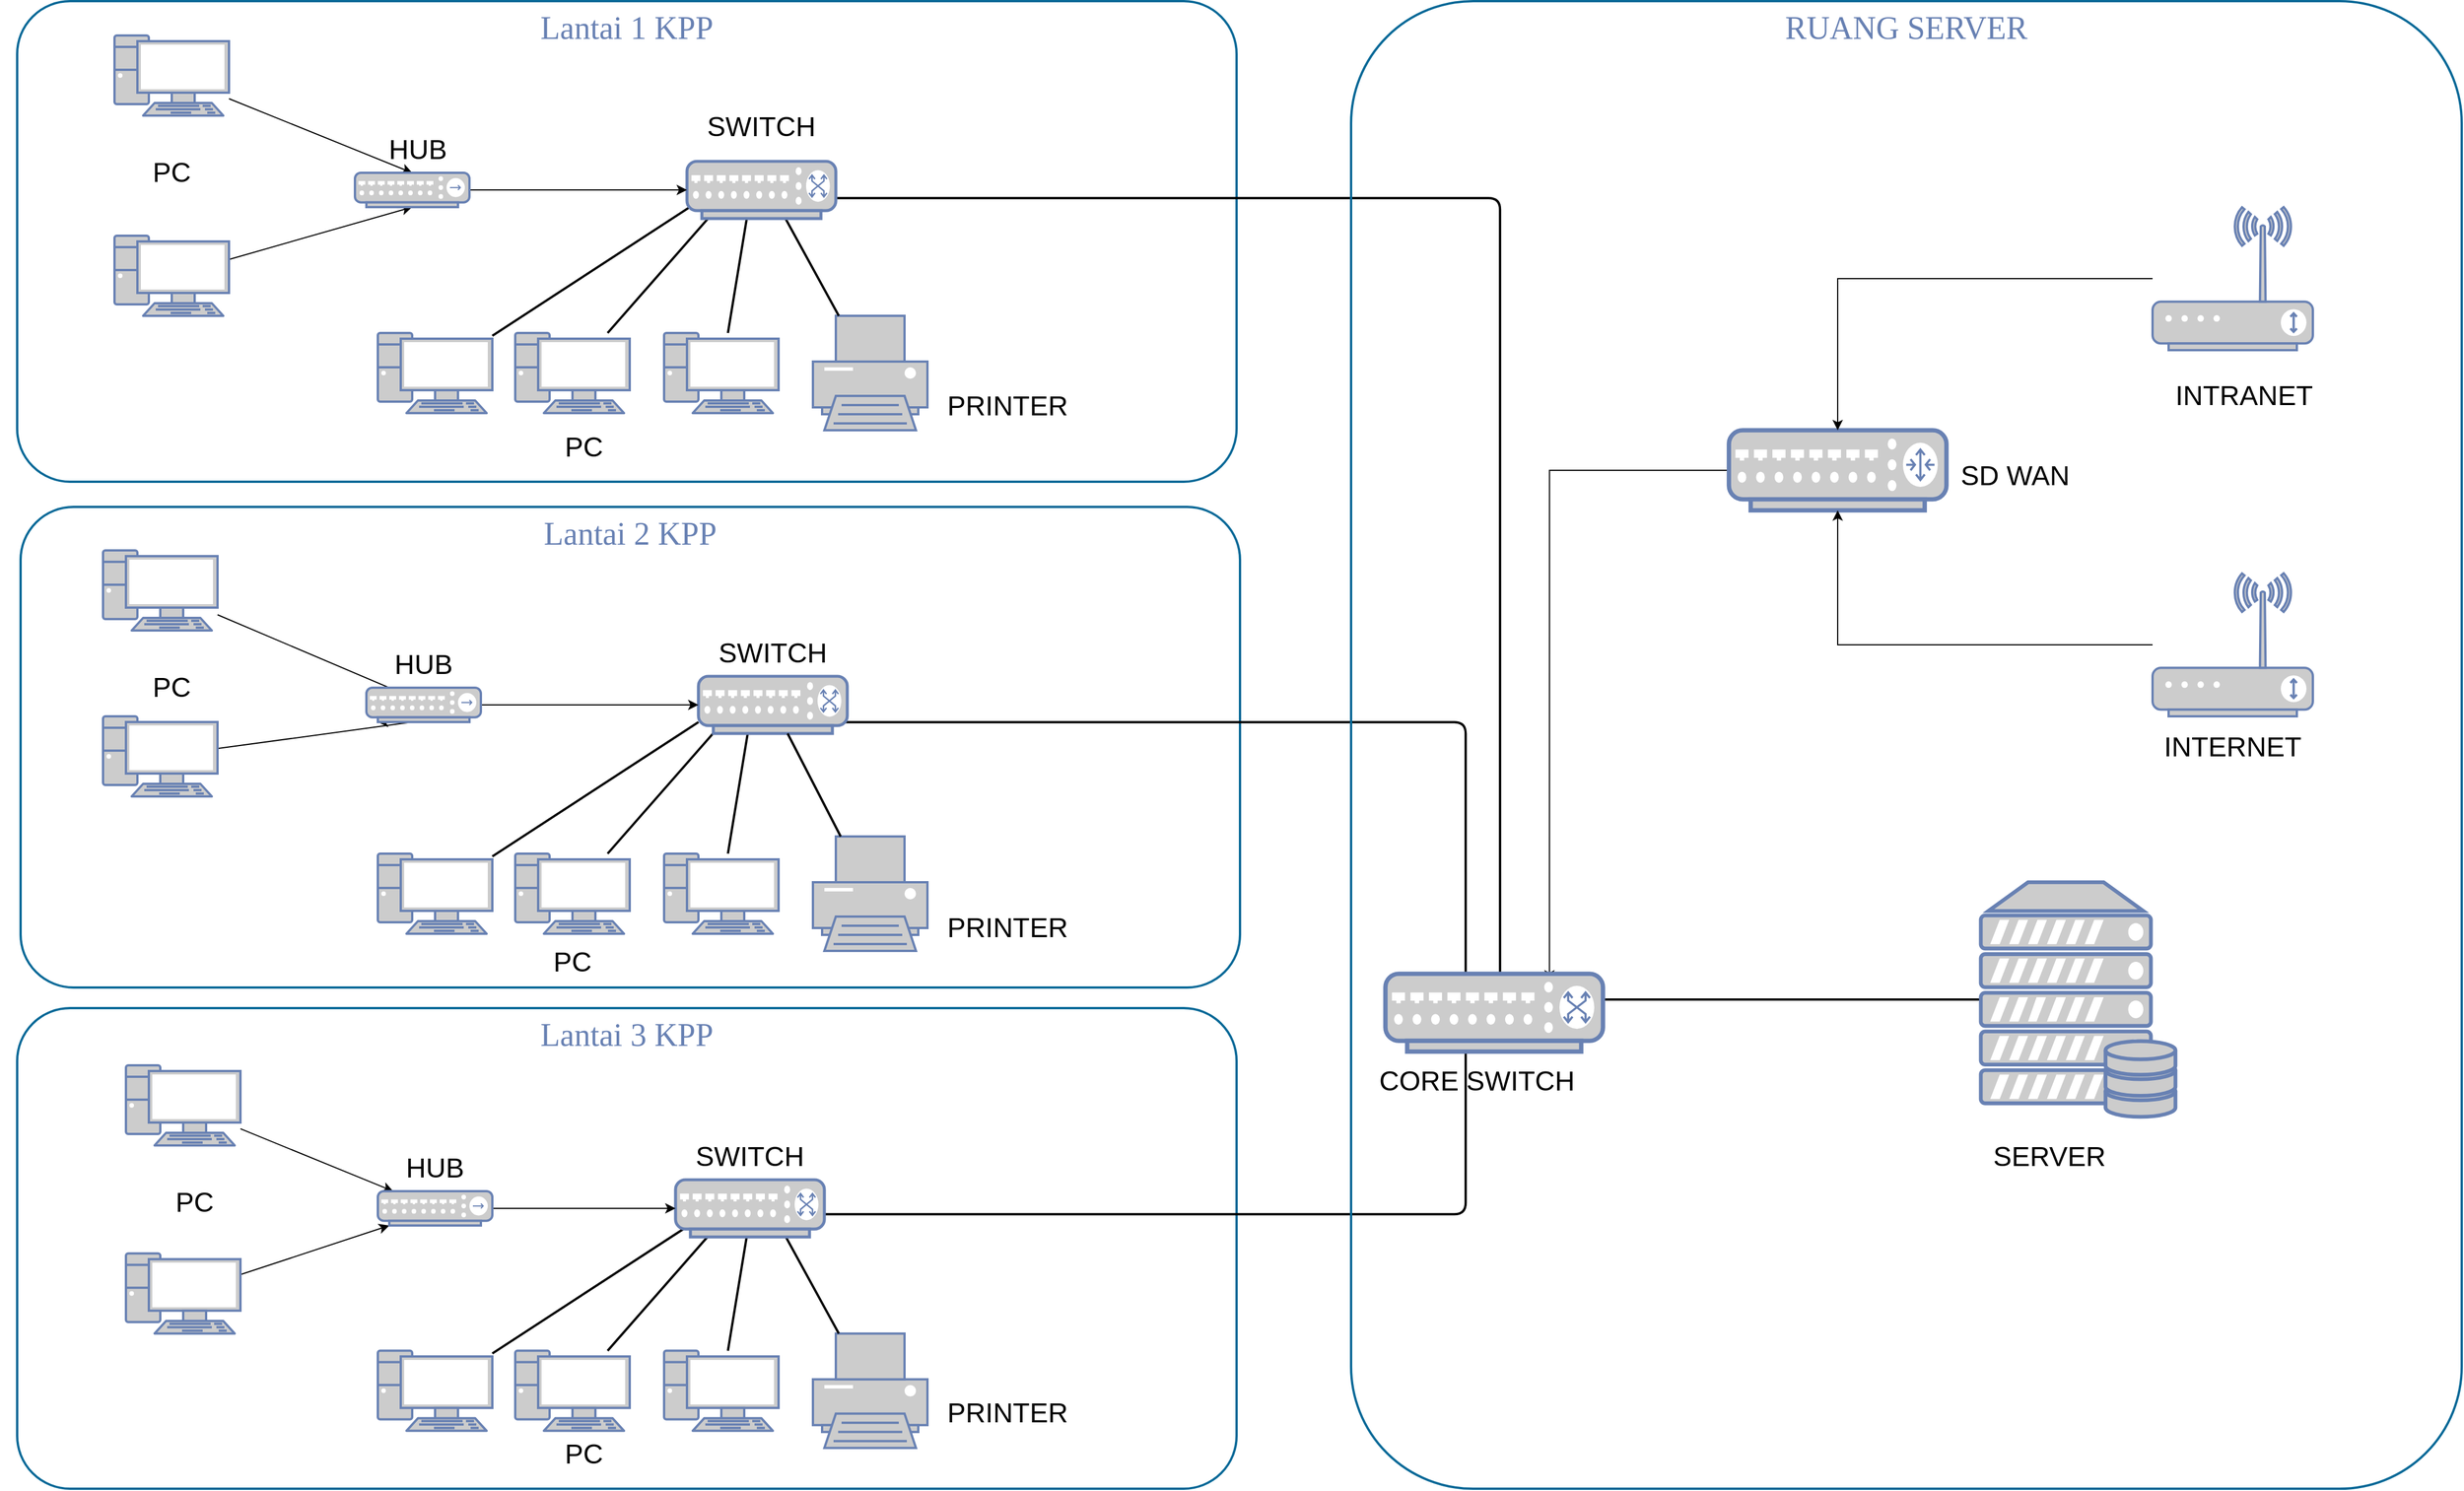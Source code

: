<mxfile version="20.2.7" type="github">
  <diagram name="Page-1" id="bfe91b75-5d2c-26a0-9c1d-138518896778">
    <mxGraphModel dx="2449" dy="1167" grid="1" gridSize="10" guides="1" tooltips="1" connect="1" arrows="1" fold="1" page="1" pageScale="1" pageWidth="1100" pageHeight="850" background="none" math="0" shadow="0">
      <root>
        <mxCell id="0" />
        <mxCell id="1" parent="0" />
        <mxCell id="7c3789c024ecab99-81" value="Lantai 3 KPP" style="rounded=1;whiteSpace=wrap;html=1;shadow=0;comic=0;strokeColor=#036897;strokeWidth=2;fillColor=none;fontFamily=Verdana;fontSize=28;fontColor=#6881B3;align=center;arcSize=11;verticalAlign=top;" parent="1" vertex="1">
          <mxGeometry x="75" y="900" width="1065" height="420" as="geometry" />
        </mxCell>
        <mxCell id="7c3789c024ecab99-79" value="Lantai 2 KPP" style="rounded=1;whiteSpace=wrap;html=1;shadow=0;comic=0;strokeColor=#036897;strokeWidth=2;fillColor=none;fontFamily=Verdana;fontSize=28;fontColor=#6881B3;align=center;arcSize=11;verticalAlign=top;" parent="1" vertex="1">
          <mxGeometry x="78" y="462" width="1065" height="420" as="geometry" />
        </mxCell>
        <mxCell id="7c3789c024ecab99-78" value="Lantai 1 KPP" style="rounded=1;whiteSpace=wrap;html=1;shadow=0;comic=0;strokeColor=#036897;strokeWidth=2;fillColor=none;fontFamily=Verdana;fontSize=28;fontColor=#6881B3;align=center;arcSize=11;verticalAlign=top;" parent="1" vertex="1">
          <mxGeometry x="75" y="20" width="1065" height="420" as="geometry" />
        </mxCell>
        <mxCell id="7c3789c024ecab99-18" style="edgeStyle=orthogonalEdgeStyle;html=1;labelBackgroundColor=none;endArrow=none;endFill=0;strokeWidth=2;fontFamily=Verdana;fontSize=15;fontColor=#036897;" parent="1" edge="1">
          <mxGeometry relative="1" as="geometry">
            <mxPoint x="1370.111" y="868.5" as="targetPoint" />
            <Array as="points">
              <mxPoint x="1370" y="192" />
            </Array>
            <mxPoint x="770" y="192.111" as="sourcePoint" />
          </mxGeometry>
        </mxCell>
        <mxCell id="7c3789c024ecab99-52" style="edgeStyle=none;html=1;labelBackgroundColor=none;endArrow=none;endFill=0;strokeWidth=2;fontFamily=Verdana;fontSize=15;fontColor=#036897;" parent="1" target="eHwCj9Hu1qXZwQ10Q-U8-7" edge="1">
          <mxGeometry relative="1" as="geometry">
            <mxPoint x="1490" y="899.308" as="targetPoint" />
            <mxPoint x="1440" y="892.5" as="sourcePoint" />
          </mxGeometry>
        </mxCell>
        <mxCell id="eHwCj9Hu1qXZwQ10Q-U8-36" style="edgeStyle=none;rounded=0;orthogonalLoop=1;jettySize=auto;html=1;entryX=0.5;entryY=0;entryDx=0;entryDy=0;entryPerimeter=0;" edge="1" parent="1" source="7c3789c024ecab99-1" target="eHwCj9Hu1qXZwQ10Q-U8-33">
          <mxGeometry relative="1" as="geometry" />
        </mxCell>
        <mxCell id="7c3789c024ecab99-1" value="" style="fontColor=#0066CC;verticalAlign=top;verticalLabelPosition=bottom;labelPosition=center;align=center;html=1;fillColor=#CCCCCC;strokeColor=#6881B3;gradientColor=none;gradientDirection=north;strokeWidth=2;shape=mxgraph.networks.pc;rounded=0;shadow=0;comic=0;" parent="1" vertex="1">
          <mxGeometry x="160.0" y="50" width="100" height="70" as="geometry" />
        </mxCell>
        <mxCell id="eHwCj9Hu1qXZwQ10Q-U8-35" style="edgeStyle=none;rounded=0;orthogonalLoop=1;jettySize=auto;html=1;entryX=0.5;entryY=1;entryDx=0;entryDy=0;entryPerimeter=0;" edge="1" parent="1" source="7c3789c024ecab99-2" target="eHwCj9Hu1qXZwQ10Q-U8-33">
          <mxGeometry relative="1" as="geometry" />
        </mxCell>
        <mxCell id="7c3789c024ecab99-2" value="" style="fontColor=#0066CC;verticalAlign=top;verticalLabelPosition=bottom;labelPosition=center;align=center;html=1;fillColor=#CCCCCC;strokeColor=#6881B3;gradientColor=none;gradientDirection=north;strokeWidth=2;shape=mxgraph.networks.pc;rounded=0;shadow=0;comic=0;" parent="1" vertex="1">
          <mxGeometry x="160.0" y="225" width="100" height="70" as="geometry" />
        </mxCell>
        <mxCell id="7c3789c024ecab99-3" value="" style="fontColor=#0066CC;verticalAlign=top;verticalLabelPosition=bottom;labelPosition=center;align=center;html=1;fillColor=#CCCCCC;strokeColor=#6881B3;gradientColor=none;gradientDirection=north;strokeWidth=2;shape=mxgraph.networks.pc;rounded=0;shadow=0;comic=0;" parent="1" vertex="1">
          <mxGeometry x="390.0" y="310" width="100" height="70" as="geometry" />
        </mxCell>
        <mxCell id="7c3789c024ecab99-4" value="" style="fontColor=#0066CC;verticalAlign=top;verticalLabelPosition=bottom;labelPosition=center;align=center;html=1;fillColor=#CCCCCC;strokeColor=#6881B3;gradientColor=none;gradientDirection=north;strokeWidth=2;shape=mxgraph.networks.pc;rounded=0;shadow=0;comic=0;" parent="1" vertex="1">
          <mxGeometry x="510.0" y="310" width="100" height="70" as="geometry" />
        </mxCell>
        <mxCell id="7c3789c024ecab99-5" value="" style="fontColor=#0066CC;verticalAlign=top;verticalLabelPosition=bottom;labelPosition=center;align=center;html=1;fillColor=#CCCCCC;strokeColor=#6881B3;gradientColor=none;gradientDirection=north;strokeWidth=2;shape=mxgraph.networks.pc;rounded=0;shadow=0;comic=0;" parent="1" vertex="1">
          <mxGeometry x="640.0" y="310" width="100" height="70" as="geometry" />
        </mxCell>
        <mxCell id="7c3789c024ecab99-6" value="" style="fontColor=#0066CC;verticalAlign=top;verticalLabelPosition=bottom;labelPosition=center;align=center;html=1;fillColor=#CCCCCC;strokeColor=#6881B3;gradientColor=none;gradientDirection=north;strokeWidth=2;shape=mxgraph.networks.printer;rounded=0;shadow=0;comic=0;" parent="1" vertex="1">
          <mxGeometry x="770.0" y="295" width="100" height="100" as="geometry" />
        </mxCell>
        <mxCell id="7c3789c024ecab99-14" style="edgeStyle=none;html=1;labelBackgroundColor=none;endArrow=none;endFill=0;strokeWidth=2;fontFamily=Verdana;fontSize=15;fontColor=#036897;" parent="1" source="7c3789c024ecab99-3" edge="1">
          <mxGeometry relative="1" as="geometry">
            <mxPoint x="670" y="195.089" as="targetPoint" />
          </mxGeometry>
        </mxCell>
        <mxCell id="7c3789c024ecab99-15" style="edgeStyle=none;html=1;labelBackgroundColor=none;endArrow=none;endFill=0;strokeWidth=2;fontFamily=Verdana;fontSize=15;fontColor=#036897;" parent="1" source="7c3789c024ecab99-4" edge="1">
          <mxGeometry relative="1" as="geometry">
            <mxPoint x="682.74" y="205" as="targetPoint" />
          </mxGeometry>
        </mxCell>
        <mxCell id="7c3789c024ecab99-16" style="edgeStyle=none;html=1;labelBackgroundColor=none;endArrow=none;endFill=0;strokeWidth=2;fontFamily=Verdana;fontSize=15;fontColor=#036897;" parent="1" source="7c3789c024ecab99-5" edge="1">
          <mxGeometry relative="1" as="geometry">
            <mxPoint x="713.014" y="205" as="targetPoint" />
          </mxGeometry>
        </mxCell>
        <mxCell id="7c3789c024ecab99-17" style="edgeStyle=none;html=1;labelBackgroundColor=none;endArrow=none;endFill=0;strokeWidth=2;fontFamily=Verdana;fontSize=15;fontColor=#036897;" parent="1" source="7c3789c024ecab99-6" edge="1">
          <mxGeometry relative="1" as="geometry">
            <mxPoint x="743.288" y="205" as="targetPoint" />
          </mxGeometry>
        </mxCell>
        <mxCell id="eHwCj9Hu1qXZwQ10Q-U8-31" style="edgeStyle=none;rounded=0;orthogonalLoop=1;jettySize=auto;html=1;entryX=0.1;entryY=1;entryDx=0;entryDy=0;entryPerimeter=0;" edge="1" parent="1" source="7c3789c024ecab99-20" target="eHwCj9Hu1qXZwQ10Q-U8-29">
          <mxGeometry relative="1" as="geometry">
            <Array as="points">
              <mxPoint x="420" y="650" />
            </Array>
          </mxGeometry>
        </mxCell>
        <mxCell id="7c3789c024ecab99-20" value="" style="fontColor=#0066CC;verticalAlign=top;verticalLabelPosition=bottom;labelPosition=center;align=center;html=1;fillColor=#CCCCCC;strokeColor=#6881B3;gradientColor=none;gradientDirection=north;strokeWidth=2;shape=mxgraph.networks.pc;rounded=0;shadow=0;comic=0;" parent="1" vertex="1">
          <mxGeometry x="150.0" y="645" width="100" height="70" as="geometry" />
        </mxCell>
        <mxCell id="eHwCj9Hu1qXZwQ10Q-U8-32" style="edgeStyle=none;rounded=0;orthogonalLoop=1;jettySize=auto;html=1;" edge="1" parent="1" source="7c3789c024ecab99-21">
          <mxGeometry relative="1" as="geometry">
            <mxPoint x="380" y="630" as="targetPoint" />
            <Array as="points">
              <mxPoint x="400" y="620" />
            </Array>
          </mxGeometry>
        </mxCell>
        <mxCell id="7c3789c024ecab99-21" value="" style="fontColor=#0066CC;verticalAlign=top;verticalLabelPosition=bottom;labelPosition=center;align=center;html=1;fillColor=#CCCCCC;strokeColor=#6881B3;gradientColor=none;gradientDirection=north;strokeWidth=2;shape=mxgraph.networks.pc;rounded=0;shadow=0;comic=0;" parent="1" vertex="1">
          <mxGeometry x="150.0" y="500" width="100" height="70" as="geometry" />
        </mxCell>
        <mxCell id="7c3789c024ecab99-23" value="" style="fontColor=#0066CC;verticalAlign=top;verticalLabelPosition=bottom;labelPosition=center;align=center;html=1;fillColor=#CCCCCC;strokeColor=#6881B3;gradientColor=none;gradientDirection=north;strokeWidth=2;shape=mxgraph.networks.pc;rounded=0;shadow=0;comic=0;" parent="1" vertex="1">
          <mxGeometry x="390.0" y="765" width="100" height="70" as="geometry" />
        </mxCell>
        <mxCell id="7c3789c024ecab99-25" value="" style="fontColor=#0066CC;verticalAlign=top;verticalLabelPosition=bottom;labelPosition=center;align=center;html=1;fillColor=#CCCCCC;strokeColor=#6881B3;gradientColor=none;gradientDirection=north;strokeWidth=2;shape=mxgraph.networks.pc;rounded=0;shadow=0;comic=0;" parent="1" vertex="1">
          <mxGeometry x="510.0" y="765" width="100" height="70" as="geometry" />
        </mxCell>
        <mxCell id="7c3789c024ecab99-27" value="" style="fontColor=#0066CC;verticalAlign=top;verticalLabelPosition=bottom;labelPosition=center;align=center;html=1;fillColor=#CCCCCC;strokeColor=#6881B3;gradientColor=none;gradientDirection=north;strokeWidth=2;shape=mxgraph.networks.pc;rounded=0;shadow=0;comic=0;" parent="1" vertex="1">
          <mxGeometry x="640.0" y="765" width="100" height="70" as="geometry" />
        </mxCell>
        <mxCell id="7c3789c024ecab99-29" value="" style="fontColor=#0066CC;verticalAlign=top;verticalLabelPosition=bottom;labelPosition=center;align=center;html=1;fillColor=#CCCCCC;strokeColor=#6881B3;gradientColor=none;gradientDirection=north;strokeWidth=2;shape=mxgraph.networks.printer;rounded=0;shadow=0;comic=0;" parent="1" vertex="1">
          <mxGeometry x="770.0" y="750" width="100" height="100" as="geometry" />
        </mxCell>
        <mxCell id="7c3789c024ecab99-50" style="edgeStyle=orthogonalEdgeStyle;html=1;labelBackgroundColor=none;endArrow=none;endFill=0;strokeWidth=2;fontFamily=Verdana;fontSize=15;fontColor=#036897;" parent="1" edge="1">
          <mxGeometry relative="1" as="geometry">
            <mxPoint x="1340.111" y="868.5" as="targetPoint" />
            <mxPoint x="770" y="650.111" as="sourcePoint" />
            <Array as="points">
              <mxPoint x="1340" y="650" />
            </Array>
          </mxGeometry>
        </mxCell>
        <mxCell id="7c3789c024ecab99-22" style="edgeStyle=none;html=1;labelBackgroundColor=none;endArrow=none;endFill=0;strokeWidth=2;fontFamily=Verdana;fontSize=15;fontColor=#036897;" parent="1" source="7c3789c024ecab99-23" edge="1">
          <mxGeometry relative="1" as="geometry">
            <mxPoint x="670" y="650.089" as="targetPoint" />
          </mxGeometry>
        </mxCell>
        <mxCell id="7c3789c024ecab99-24" style="edgeStyle=none;html=1;labelBackgroundColor=none;endArrow=none;endFill=0;strokeWidth=2;fontFamily=Verdana;fontSize=15;fontColor=#036897;" parent="1" source="7c3789c024ecab99-25" edge="1">
          <mxGeometry relative="1" as="geometry">
            <mxPoint x="682.74" y="660" as="targetPoint" />
          </mxGeometry>
        </mxCell>
        <mxCell id="7c3789c024ecab99-26" style="edgeStyle=none;html=1;labelBackgroundColor=none;endArrow=none;endFill=0;strokeWidth=2;fontFamily=Verdana;fontSize=15;fontColor=#036897;" parent="1" source="7c3789c024ecab99-27" edge="1">
          <mxGeometry relative="1" as="geometry">
            <mxPoint x="713.014" y="660" as="targetPoint" />
          </mxGeometry>
        </mxCell>
        <mxCell id="7c3789c024ecab99-28" style="edgeStyle=none;html=1;labelBackgroundColor=none;endArrow=none;endFill=0;strokeWidth=2;fontFamily=Verdana;fontSize=15;fontColor=#036897;startArrow=none;" parent="1" source="eHwCj9Hu1qXZwQ10Q-U8-3" edge="1">
          <mxGeometry relative="1" as="geometry">
            <mxPoint x="743.288" y="660" as="targetPoint" />
          </mxGeometry>
        </mxCell>
        <mxCell id="eHwCj9Hu1qXZwQ10Q-U8-27" style="edgeStyle=none;rounded=0;orthogonalLoop=1;jettySize=auto;html=1;" edge="1" parent="1" source="7c3789c024ecab99-34" target="eHwCj9Hu1qXZwQ10Q-U8-22">
          <mxGeometry relative="1" as="geometry" />
        </mxCell>
        <mxCell id="7c3789c024ecab99-34" value="" style="fontColor=#0066CC;verticalAlign=top;verticalLabelPosition=bottom;labelPosition=center;align=center;html=1;fillColor=#CCCCCC;strokeColor=#6881B3;gradientColor=none;gradientDirection=north;strokeWidth=2;shape=mxgraph.networks.pc;rounded=0;shadow=0;comic=0;" parent="1" vertex="1">
          <mxGeometry x="170.0" y="950.002" width="100" height="70" as="geometry" />
        </mxCell>
        <mxCell id="eHwCj9Hu1qXZwQ10Q-U8-28" style="edgeStyle=none;rounded=0;orthogonalLoop=1;jettySize=auto;html=1;entryX=0.1;entryY=1;entryDx=0;entryDy=0;entryPerimeter=0;" edge="1" parent="1" source="7c3789c024ecab99-35" target="eHwCj9Hu1qXZwQ10Q-U8-22">
          <mxGeometry relative="1" as="geometry" />
        </mxCell>
        <mxCell id="7c3789c024ecab99-35" value="" style="fontColor=#0066CC;verticalAlign=top;verticalLabelPosition=bottom;labelPosition=center;align=center;html=1;fillColor=#CCCCCC;strokeColor=#6881B3;gradientColor=none;gradientDirection=north;strokeWidth=2;shape=mxgraph.networks.pc;rounded=0;shadow=0;comic=0;" parent="1" vertex="1">
          <mxGeometry x="170.0" y="1114.412" width="100" height="70" as="geometry" />
        </mxCell>
        <mxCell id="7c3789c024ecab99-37" value="" style="fontColor=#0066CC;verticalAlign=top;verticalLabelPosition=bottom;labelPosition=center;align=center;html=1;fillColor=#CCCCCC;strokeColor=#6881B3;gradientColor=none;gradientDirection=north;strokeWidth=2;shape=mxgraph.networks.pc;rounded=0;shadow=0;comic=0;" parent="1" vertex="1">
          <mxGeometry x="390.0" y="1199.412" width="100" height="70" as="geometry" />
        </mxCell>
        <mxCell id="7c3789c024ecab99-39" value="" style="fontColor=#0066CC;verticalAlign=top;verticalLabelPosition=bottom;labelPosition=center;align=center;html=1;fillColor=#CCCCCC;strokeColor=#6881B3;gradientColor=none;gradientDirection=north;strokeWidth=2;shape=mxgraph.networks.pc;rounded=0;shadow=0;comic=0;" parent="1" vertex="1">
          <mxGeometry x="510.0" y="1199.412" width="100" height="70" as="geometry" />
        </mxCell>
        <mxCell id="7c3789c024ecab99-41" value="" style="fontColor=#0066CC;verticalAlign=top;verticalLabelPosition=bottom;labelPosition=center;align=center;html=1;fillColor=#CCCCCC;strokeColor=#6881B3;gradientColor=none;gradientDirection=north;strokeWidth=2;shape=mxgraph.networks.pc;rounded=0;shadow=0;comic=0;" parent="1" vertex="1">
          <mxGeometry x="640.0" y="1199.412" width="100" height="70" as="geometry" />
        </mxCell>
        <mxCell id="7c3789c024ecab99-43" value="" style="fontColor=#0066CC;verticalAlign=top;verticalLabelPosition=bottom;labelPosition=center;align=center;html=1;fillColor=#CCCCCC;strokeColor=#6881B3;gradientColor=none;gradientDirection=north;strokeWidth=2;shape=mxgraph.networks.printer;rounded=0;shadow=0;comic=0;" parent="1" vertex="1">
          <mxGeometry x="770.0" y="1184.412" width="100" height="100" as="geometry" />
        </mxCell>
        <mxCell id="7c3789c024ecab99-51" style="edgeStyle=orthogonalEdgeStyle;html=1;labelBackgroundColor=none;endArrow=none;endFill=0;strokeWidth=2;fontFamily=Verdana;fontSize=15;fontColor=#036897;" parent="1" edge="1">
          <mxGeometry relative="1" as="geometry">
            <mxPoint x="1340.111" y="916.5" as="targetPoint" />
            <Array as="points">
              <mxPoint x="1340" y="1080" />
            </Array>
            <mxPoint x="770" y="1080.111" as="sourcePoint" />
          </mxGeometry>
        </mxCell>
        <mxCell id="7c3789c024ecab99-36" style="edgeStyle=none;html=1;labelBackgroundColor=none;endArrow=none;endFill=0;strokeWidth=2;fontFamily=Verdana;fontSize=15;fontColor=#036897;" parent="1" source="7c3789c024ecab99-37" edge="1">
          <mxGeometry relative="1" as="geometry">
            <mxPoint x="670" y="1084.501" as="targetPoint" />
          </mxGeometry>
        </mxCell>
        <mxCell id="7c3789c024ecab99-38" style="edgeStyle=none;html=1;labelBackgroundColor=none;endArrow=none;endFill=0;strokeWidth=2;fontFamily=Verdana;fontSize=15;fontColor=#036897;" parent="1" source="7c3789c024ecab99-39" edge="1">
          <mxGeometry relative="1" as="geometry">
            <mxPoint x="682.74" y="1094.412" as="targetPoint" />
          </mxGeometry>
        </mxCell>
        <mxCell id="7c3789c024ecab99-40" style="edgeStyle=none;html=1;labelBackgroundColor=none;endArrow=none;endFill=0;strokeWidth=2;fontFamily=Verdana;fontSize=15;fontColor=#036897;" parent="1" source="7c3789c024ecab99-41" edge="1">
          <mxGeometry relative="1" as="geometry">
            <mxPoint x="713.014" y="1094.412" as="targetPoint" />
          </mxGeometry>
        </mxCell>
        <mxCell id="7c3789c024ecab99-42" style="edgeStyle=none;html=1;labelBackgroundColor=none;endArrow=none;endFill=0;strokeWidth=2;fontFamily=Verdana;fontSize=15;fontColor=#036897;" parent="1" source="7c3789c024ecab99-43" edge="1">
          <mxGeometry relative="1" as="geometry">
            <mxPoint x="743.288" y="1094.412" as="targetPoint" />
          </mxGeometry>
        </mxCell>
        <mxCell id="eHwCj9Hu1qXZwQ10Q-U8-3" value="" style="fontColor=#0066CC;verticalAlign=top;verticalLabelPosition=bottom;labelPosition=center;align=center;html=1;outlineConnect=0;fillColor=#CCCCCC;strokeColor=#6881B3;gradientColor=none;gradientDirection=north;strokeWidth=2;shape=mxgraph.networks.switch;" vertex="1" parent="1">
          <mxGeometry x="670" y="610" width="130" height="50" as="geometry" />
        </mxCell>
        <mxCell id="eHwCj9Hu1qXZwQ10Q-U8-5" value="" style="edgeStyle=none;html=1;labelBackgroundColor=none;endArrow=none;endFill=0;strokeWidth=2;fontFamily=Verdana;fontSize=15;fontColor=#036897;" edge="1" parent="1" source="7c3789c024ecab99-29" target="eHwCj9Hu1qXZwQ10Q-U8-3">
          <mxGeometry relative="1" as="geometry">
            <mxPoint x="792.603" y="750" as="sourcePoint" />
            <mxPoint x="743.288" y="660" as="targetPoint" />
          </mxGeometry>
        </mxCell>
        <mxCell id="eHwCj9Hu1qXZwQ10Q-U8-7" value="" style="fontColor=#0066CC;verticalAlign=top;verticalLabelPosition=bottom;labelPosition=center;align=center;html=1;outlineConnect=0;fillColor=#CCCCCC;strokeColor=#6881B3;gradientColor=none;gradientDirection=north;strokeWidth=2;shape=mxgraph.networks.server_storage;" vertex="1" parent="1">
          <mxGeometry x="1790" y="790" width="170" height="205" as="geometry" />
        </mxCell>
        <mxCell id="eHwCj9Hu1qXZwQ10Q-U8-14" style="edgeStyle=orthogonalEdgeStyle;rounded=0;orthogonalLoop=1;jettySize=auto;html=1;entryX=0.754;entryY=0.087;entryDx=0;entryDy=0;entryPerimeter=0;" edge="1" parent="1" source="eHwCj9Hu1qXZwQ10Q-U8-8" target="eHwCj9Hu1qXZwQ10Q-U8-10">
          <mxGeometry relative="1" as="geometry" />
        </mxCell>
        <mxCell id="eHwCj9Hu1qXZwQ10Q-U8-8" value="" style="fontColor=#0066CC;verticalAlign=top;verticalLabelPosition=bottom;labelPosition=center;align=center;html=1;fillColor=#CCCCCC;strokeColor=#6881B3;gradientColor=none;gradientDirection=north;strokeWidth=2;shape=mxgraph.networks.router;rounded=0;shadow=0;comic=0;" vertex="1" parent="1">
          <mxGeometry x="1570" y="395" width="190" height="70" as="geometry" />
        </mxCell>
        <mxCell id="eHwCj9Hu1qXZwQ10Q-U8-10" value="" style="fontColor=#0066CC;verticalAlign=top;verticalLabelPosition=bottom;labelPosition=center;align=center;html=1;outlineConnect=0;fillColor=#CCCCCC;strokeColor=#6881B3;gradientColor=none;gradientDirection=north;strokeWidth=2;shape=mxgraph.networks.switch;" vertex="1" parent="1">
          <mxGeometry x="1270" y="870" width="190" height="68" as="geometry" />
        </mxCell>
        <mxCell id="eHwCj9Hu1qXZwQ10Q-U8-12" value="" style="fontColor=#0066CC;verticalAlign=top;verticalLabelPosition=bottom;labelPosition=center;align=center;html=1;outlineConnect=0;fillColor=#CCCCCC;strokeColor=#6881B3;gradientColor=none;gradientDirection=north;strokeWidth=2;shape=mxgraph.networks.switch;" vertex="1" parent="1">
          <mxGeometry x="660" y="160" width="130" height="50" as="geometry" />
        </mxCell>
        <mxCell id="eHwCj9Hu1qXZwQ10Q-U8-13" value="" style="fontColor=#0066CC;verticalAlign=top;verticalLabelPosition=bottom;labelPosition=center;align=center;html=1;outlineConnect=0;fillColor=#CCCCCC;strokeColor=#6881B3;gradientColor=none;gradientDirection=north;strokeWidth=2;shape=mxgraph.networks.switch;" vertex="1" parent="1">
          <mxGeometry x="650" y="1050" width="130" height="50" as="geometry" />
        </mxCell>
        <mxCell id="eHwCj9Hu1qXZwQ10Q-U8-19" style="edgeStyle=orthogonalEdgeStyle;rounded=0;orthogonalLoop=1;jettySize=auto;html=1;entryX=0.5;entryY=0;entryDx=0;entryDy=0;entryPerimeter=0;" edge="1" parent="1" source="eHwCj9Hu1qXZwQ10Q-U8-17" target="eHwCj9Hu1qXZwQ10Q-U8-8">
          <mxGeometry relative="1" as="geometry" />
        </mxCell>
        <mxCell id="eHwCj9Hu1qXZwQ10Q-U8-17" value="" style="fontColor=#0066CC;verticalAlign=top;verticalLabelPosition=bottom;labelPosition=center;align=center;html=1;outlineConnect=0;fillColor=#CCCCCC;strokeColor=#6881B3;gradientColor=none;gradientDirection=north;strokeWidth=2;shape=mxgraph.networks.wireless_modem;" vertex="1" parent="1">
          <mxGeometry x="1940" y="200" width="140" height="125" as="geometry" />
        </mxCell>
        <mxCell id="eHwCj9Hu1qXZwQ10Q-U8-21" style="edgeStyle=orthogonalEdgeStyle;rounded=0;orthogonalLoop=1;jettySize=auto;html=1;entryX=0.5;entryY=1;entryDx=0;entryDy=0;entryPerimeter=0;" edge="1" parent="1" source="eHwCj9Hu1qXZwQ10Q-U8-18" target="eHwCj9Hu1qXZwQ10Q-U8-8">
          <mxGeometry relative="1" as="geometry" />
        </mxCell>
        <mxCell id="eHwCj9Hu1qXZwQ10Q-U8-18" value="" style="fontColor=#0066CC;verticalAlign=top;verticalLabelPosition=bottom;labelPosition=center;align=center;html=1;outlineConnect=0;fillColor=#CCCCCC;strokeColor=#6881B3;gradientColor=none;gradientDirection=north;strokeWidth=2;shape=mxgraph.networks.wireless_modem;" vertex="1" parent="1">
          <mxGeometry x="1940" y="520" width="140" height="125" as="geometry" />
        </mxCell>
        <mxCell id="eHwCj9Hu1qXZwQ10Q-U8-26" style="rounded=0;orthogonalLoop=1;jettySize=auto;html=1;exitX=1;exitY=0.5;exitDx=0;exitDy=0;exitPerimeter=0;" edge="1" parent="1" source="eHwCj9Hu1qXZwQ10Q-U8-22" target="eHwCj9Hu1qXZwQ10Q-U8-13">
          <mxGeometry relative="1" as="geometry" />
        </mxCell>
        <mxCell id="eHwCj9Hu1qXZwQ10Q-U8-22" value="" style="fontColor=#0066CC;verticalAlign=top;verticalLabelPosition=bottom;labelPosition=center;align=center;html=1;outlineConnect=0;fillColor=#CCCCCC;strokeColor=#6881B3;gradientColor=none;gradientDirection=north;strokeWidth=2;shape=mxgraph.networks.hub;" vertex="1" parent="1">
          <mxGeometry x="390" y="1060" width="100" height="30" as="geometry" />
        </mxCell>
        <mxCell id="eHwCj9Hu1qXZwQ10Q-U8-30" style="edgeStyle=none;rounded=0;orthogonalLoop=1;jettySize=auto;html=1;" edge="1" parent="1" source="eHwCj9Hu1qXZwQ10Q-U8-29" target="eHwCj9Hu1qXZwQ10Q-U8-3">
          <mxGeometry relative="1" as="geometry" />
        </mxCell>
        <mxCell id="eHwCj9Hu1qXZwQ10Q-U8-29" value="" style="fontColor=#0066CC;verticalAlign=top;verticalLabelPosition=bottom;labelPosition=center;align=center;html=1;outlineConnect=0;fillColor=#CCCCCC;strokeColor=#6881B3;gradientColor=none;gradientDirection=north;strokeWidth=2;shape=mxgraph.networks.hub;" vertex="1" parent="1">
          <mxGeometry x="380" y="620" width="100" height="30" as="geometry" />
        </mxCell>
        <mxCell id="eHwCj9Hu1qXZwQ10Q-U8-34" style="edgeStyle=none;rounded=0;orthogonalLoop=1;jettySize=auto;html=1;" edge="1" parent="1" source="eHwCj9Hu1qXZwQ10Q-U8-33" target="eHwCj9Hu1qXZwQ10Q-U8-12">
          <mxGeometry relative="1" as="geometry" />
        </mxCell>
        <mxCell id="eHwCj9Hu1qXZwQ10Q-U8-33" value="" style="fontColor=#0066CC;verticalAlign=top;verticalLabelPosition=bottom;labelPosition=center;align=center;html=1;outlineConnect=0;fillColor=#CCCCCC;strokeColor=#6881B3;gradientColor=none;gradientDirection=north;strokeWidth=2;shape=mxgraph.networks.hub;" vertex="1" parent="1">
          <mxGeometry x="370" y="170" width="100" height="30" as="geometry" />
        </mxCell>
        <UserObject label="&lt;font style=&quot;font-size: 24px;&quot;&gt;CORE SWITCH&lt;/font&gt;" placeholders="1" name="Variable" id="eHwCj9Hu1qXZwQ10Q-U8-37">
          <mxCell style="text;html=1;strokeColor=none;fillColor=none;align=center;verticalAlign=middle;whiteSpace=wrap;overflow=hidden;" vertex="1" parent="1">
            <mxGeometry x="1200" y="929.41" width="300" height="70" as="geometry" />
          </mxCell>
        </UserObject>
        <UserObject label="&lt;font style=&quot;font-size: 24px;&quot;&gt;PRINTER&lt;/font&gt;" placeholders="1" name="Variable" id="eHwCj9Hu1qXZwQ10Q-U8-38">
          <mxCell style="text;html=1;strokeColor=none;fillColor=none;align=center;verticalAlign=middle;whiteSpace=wrap;overflow=hidden;" vertex="1" parent="1">
            <mxGeometry x="790" y="343.82" width="300" height="60.59" as="geometry" />
          </mxCell>
        </UserObject>
        <UserObject label="&lt;font style=&quot;font-size: 24px;&quot;&gt;SD WAN&lt;/font&gt;" placeholders="1" name="Variable" id="eHwCj9Hu1qXZwQ10Q-U8-39">
          <mxCell style="text;html=1;strokeColor=none;fillColor=none;align=center;verticalAlign=middle;whiteSpace=wrap;overflow=hidden;" vertex="1" parent="1">
            <mxGeometry x="1670" y="404.41" width="300" height="60.59" as="geometry" />
          </mxCell>
        </UserObject>
        <UserObject label="&lt;font style=&quot;font-size: 24px;&quot;&gt;INTRANET&lt;/font&gt;" placeholders="1" name="Variable" id="eHwCj9Hu1qXZwQ10Q-U8-40">
          <mxCell style="text;html=1;strokeColor=none;fillColor=none;align=center;verticalAlign=middle;whiteSpace=wrap;overflow=hidden;" vertex="1" parent="1">
            <mxGeometry x="1870" y="334.41" width="300" height="60.59" as="geometry" />
          </mxCell>
        </UserObject>
        <UserObject label="&lt;font style=&quot;font-size: 24px;&quot;&gt;INTERNET&lt;/font&gt;" placeholders="1" name="Variable" id="eHwCj9Hu1qXZwQ10Q-U8-41">
          <mxCell style="text;html=1;strokeColor=none;fillColor=none;align=center;verticalAlign=middle;whiteSpace=wrap;overflow=hidden;" vertex="1" parent="1">
            <mxGeometry x="1860" y="641.7" width="300" height="60.59" as="geometry" />
          </mxCell>
        </UserObject>
        <UserObject label="&lt;font style=&quot;font-size: 24px;&quot;&gt;SERVER&lt;/font&gt;" placeholders="1" name="Variable" id="eHwCj9Hu1qXZwQ10Q-U8-42">
          <mxCell style="text;html=1;strokeColor=none;fillColor=none;align=center;verticalAlign=middle;whiteSpace=wrap;overflow=hidden;" vertex="1" parent="1">
            <mxGeometry x="1700" y="999.41" width="300" height="60.59" as="geometry" />
          </mxCell>
        </UserObject>
        <UserObject label="&lt;font style=&quot;font-size: 24px;&quot;&gt;PC&lt;/font&gt;" placeholders="1" name="Variable" id="eHwCj9Hu1qXZwQ10Q-U8-43">
          <mxCell style="text;html=1;strokeColor=none;fillColor=none;align=center;verticalAlign=middle;whiteSpace=wrap;overflow=hidden;" vertex="1" parent="1">
            <mxGeometry x="420" y="380.0" width="300" height="60.59" as="geometry" />
          </mxCell>
        </UserObject>
        <UserObject label="&lt;font style=&quot;font-size: 24px;&quot;&gt;HUB&lt;/font&gt;" placeholders="1" name="Variable" id="eHwCj9Hu1qXZwQ10Q-U8-44">
          <mxCell style="text;html=1;strokeColor=none;fillColor=none;align=center;verticalAlign=middle;whiteSpace=wrap;overflow=hidden;" vertex="1" parent="1">
            <mxGeometry x="275" y="120.0" width="300" height="60.59" as="geometry" />
          </mxCell>
        </UserObject>
        <UserObject label="&lt;font style=&quot;font-size: 24px;&quot;&gt;SWITCH&lt;/font&gt;" placeholders="1" name="Variable" id="eHwCj9Hu1qXZwQ10Q-U8-45">
          <mxCell style="text;html=1;strokeColor=none;fillColor=none;align=center;verticalAlign=middle;whiteSpace=wrap;overflow=hidden;" vertex="1" parent="1">
            <mxGeometry x="585" y="559.41" width="300" height="60.59" as="geometry" />
          </mxCell>
        </UserObject>
        <UserObject label="&lt;font style=&quot;font-size: 24px;&quot;&gt;SWITCH&lt;/font&gt;" placeholders="1" name="Variable" id="eHwCj9Hu1qXZwQ10Q-U8-46">
          <mxCell style="text;html=1;strokeColor=none;fillColor=none;align=center;verticalAlign=middle;whiteSpace=wrap;overflow=hidden;" vertex="1" parent="1">
            <mxGeometry x="565" y="999.41" width="300" height="60.59" as="geometry" />
          </mxCell>
        </UserObject>
        <UserObject label="&lt;font style=&quot;font-size: 24px;&quot;&gt;SWITCH&lt;/font&gt;" placeholders="1" name="Variable" id="eHwCj9Hu1qXZwQ10Q-U8-47">
          <mxCell style="text;html=1;strokeColor=none;fillColor=none;align=center;verticalAlign=middle;whiteSpace=wrap;overflow=hidden;" vertex="1" parent="1">
            <mxGeometry x="575" y="99.41" width="300" height="60.59" as="geometry" />
          </mxCell>
        </UserObject>
        <UserObject label="&lt;font style=&quot;font-size: 24px;&quot;&gt;HUB&lt;/font&gt;" placeholders="1" name="Variable" id="eHwCj9Hu1qXZwQ10Q-U8-49">
          <mxCell style="text;html=1;strokeColor=none;fillColor=none;align=center;verticalAlign=middle;whiteSpace=wrap;overflow=hidden;" vertex="1" parent="1">
            <mxGeometry x="280" y="570.0" width="300" height="60.59" as="geometry" />
          </mxCell>
        </UserObject>
        <UserObject label="&lt;font style=&quot;font-size: 24px;&quot;&gt;HUB&lt;/font&gt;" placeholders="1" name="Variable" id="eHwCj9Hu1qXZwQ10Q-U8-50">
          <mxCell style="text;html=1;strokeColor=none;fillColor=none;align=center;verticalAlign=middle;whiteSpace=wrap;overflow=hidden;" vertex="1" parent="1">
            <mxGeometry x="290" y="1010.0" width="300" height="60.59" as="geometry" />
          </mxCell>
        </UserObject>
        <UserObject label="&lt;font style=&quot;font-size: 24px;&quot;&gt;PC&lt;/font&gt;" placeholders="1" name="Variable" id="eHwCj9Hu1qXZwQ10Q-U8-51">
          <mxCell style="text;html=1;strokeColor=none;fillColor=none;align=center;verticalAlign=middle;whiteSpace=wrap;overflow=hidden;" vertex="1" parent="1">
            <mxGeometry x="60" y="139.41" width="300" height="60.59" as="geometry" />
          </mxCell>
        </UserObject>
        <UserObject label="&lt;font style=&quot;font-size: 24px;&quot;&gt;PC&lt;/font&gt;" placeholders="1" name="Variable" id="eHwCj9Hu1qXZwQ10Q-U8-52">
          <mxCell style="text;html=1;strokeColor=none;fillColor=none;align=center;verticalAlign=middle;whiteSpace=wrap;overflow=hidden;" vertex="1" parent="1">
            <mxGeometry x="60" y="589.41" width="300" height="60.59" as="geometry" />
          </mxCell>
        </UserObject>
        <UserObject label="&lt;font style=&quot;font-size: 24px;&quot;&gt;PC&lt;/font&gt;" placeholders="1" name="Variable" id="eHwCj9Hu1qXZwQ10Q-U8-54">
          <mxCell style="text;html=1;strokeColor=none;fillColor=none;align=center;verticalAlign=middle;whiteSpace=wrap;overflow=hidden;" vertex="1" parent="1">
            <mxGeometry x="80" y="1039.41" width="300" height="60.59" as="geometry" />
          </mxCell>
        </UserObject>
        <UserObject label="&lt;font style=&quot;font-size: 24px;&quot;&gt;PC&lt;/font&gt;" placeholders="1" name="Variable" id="eHwCj9Hu1qXZwQ10Q-U8-55">
          <mxCell style="text;html=1;strokeColor=none;fillColor=none;align=center;verticalAlign=middle;whiteSpace=wrap;overflow=hidden;" vertex="1" parent="1">
            <mxGeometry x="420" y="1259.41" width="300" height="60.59" as="geometry" />
          </mxCell>
        </UserObject>
        <UserObject label="&lt;font style=&quot;font-size: 24px;&quot;&gt;PC&lt;/font&gt;" placeholders="1" name="Variable" id="eHwCj9Hu1qXZwQ10Q-U8-57">
          <mxCell style="text;html=1;strokeColor=none;fillColor=none;align=center;verticalAlign=middle;whiteSpace=wrap;overflow=hidden;" vertex="1" parent="1">
            <mxGeometry x="410" y="830.0" width="300" height="60.59" as="geometry" />
          </mxCell>
        </UserObject>
        <UserObject label="&lt;font style=&quot;font-size: 24px;&quot;&gt;PRINTER&lt;/font&gt;" placeholders="1" name="Variable" id="eHwCj9Hu1qXZwQ10Q-U8-58">
          <mxCell style="text;html=1;strokeColor=none;fillColor=none;align=center;verticalAlign=middle;whiteSpace=wrap;overflow=hidden;" vertex="1" parent="1">
            <mxGeometry x="790" y="800" width="300" height="60.59" as="geometry" />
          </mxCell>
        </UserObject>
        <UserObject label="&lt;font style=&quot;font-size: 24px;&quot;&gt;PRINTER&lt;/font&gt;" placeholders="1" name="Variable" id="eHwCj9Hu1qXZwQ10Q-U8-59">
          <mxCell style="text;html=1;strokeColor=none;fillColor=none;align=center;verticalAlign=middle;whiteSpace=wrap;overflow=hidden;" vertex="1" parent="1">
            <mxGeometry x="790" y="1223.82" width="300" height="60.59" as="geometry" />
          </mxCell>
        </UserObject>
        <mxCell id="eHwCj9Hu1qXZwQ10Q-U8-60" style="edgeStyle=none;rounded=0;orthogonalLoop=1;jettySize=auto;html=1;exitX=0.5;exitY=0;exitDx=0;exitDy=0;fontSize=24;" edge="1" parent="1" source="eHwCj9Hu1qXZwQ10Q-U8-38" target="eHwCj9Hu1qXZwQ10Q-U8-38">
          <mxGeometry relative="1" as="geometry" />
        </mxCell>
        <mxCell id="eHwCj9Hu1qXZwQ10Q-U8-61" value="RUANG SERVER" style="rounded=1;whiteSpace=wrap;html=1;shadow=0;comic=0;strokeColor=#036897;strokeWidth=2;fillColor=none;fontFamily=Verdana;fontSize=28;fontColor=#6881B3;align=center;arcSize=11;verticalAlign=top;" vertex="1" parent="1">
          <mxGeometry x="1240" y="20" width="970" height="1300" as="geometry" />
        </mxCell>
      </root>
    </mxGraphModel>
  </diagram>
</mxfile>
